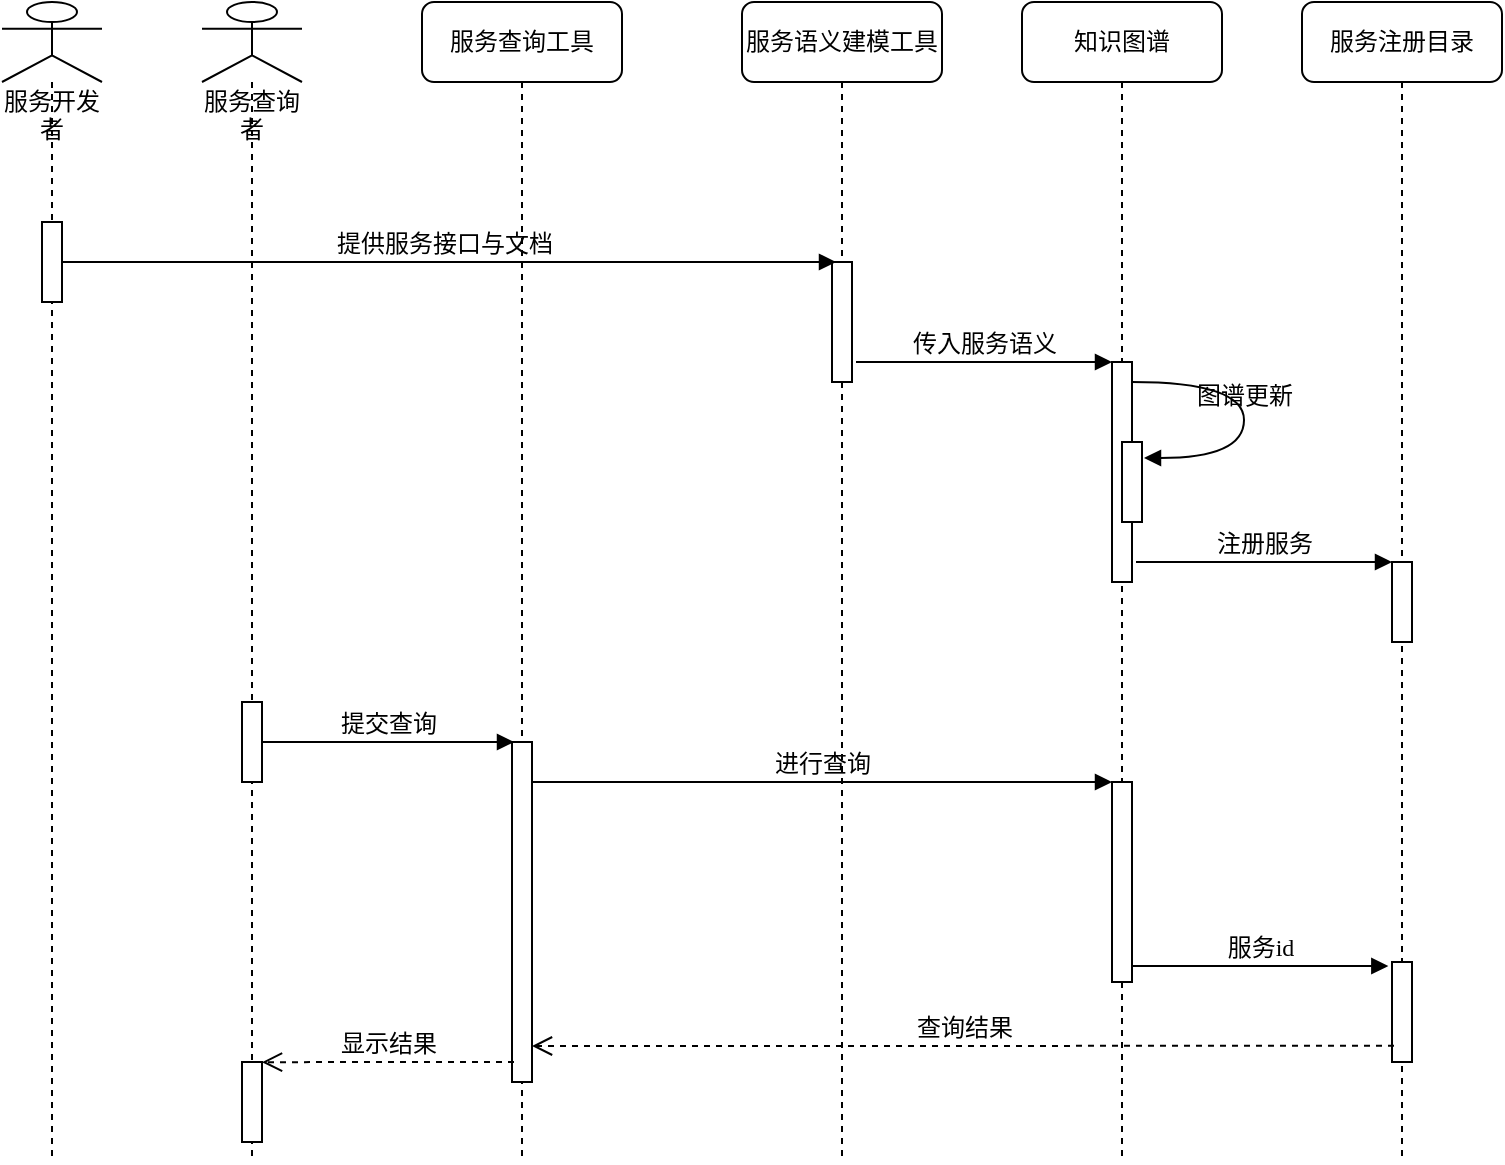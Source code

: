 <mxfile version="14.4.2" type="github">
  <diagram name="Page-1" id="13e1069c-82ec-6db2-03f1-153e76fe0fe0">
    <mxGraphModel dx="820" dy="722" grid="1" gridSize="10" guides="1" tooltips="1" connect="1" arrows="1" fold="1" page="1" pageScale="1" pageWidth="1100" pageHeight="850" background="#ffffff" math="0" shadow="0">
      <root>
        <mxCell id="0" />
        <mxCell id="1" parent="0" />
        <mxCell id="7baba1c4bc27f4b0-3" value="服务语义建模工具" style="shape=umlLifeline;perimeter=lifelinePerimeter;whiteSpace=wrap;html=1;container=1;collapsible=0;recursiveResize=0;outlineConnect=0;rounded=1;shadow=0;comic=0;labelBackgroundColor=none;strokeWidth=1;fontFamily=Verdana;fontSize=12;align=center;" parent="1" vertex="1">
          <mxGeometry x="550" y="70" width="100" height="580" as="geometry" />
        </mxCell>
        <mxCell id="7baba1c4bc27f4b0-13" value="" style="html=1;points=[];perimeter=orthogonalPerimeter;rounded=0;shadow=0;comic=0;labelBackgroundColor=none;strokeWidth=1;fontFamily=Verdana;fontSize=12;align=center;" parent="7baba1c4bc27f4b0-3" vertex="1">
          <mxGeometry x="45" y="130" width="10" height="60" as="geometry" />
        </mxCell>
        <mxCell id="7baba1c4bc27f4b0-4" value="知识图谱" style="shape=umlLifeline;perimeter=lifelinePerimeter;whiteSpace=wrap;html=1;container=1;collapsible=0;recursiveResize=0;outlineConnect=0;rounded=1;shadow=0;comic=0;labelBackgroundColor=none;strokeWidth=1;fontFamily=Verdana;fontSize=12;align=center;" parent="1" vertex="1">
          <mxGeometry x="690" y="70" width="100" height="580" as="geometry" />
        </mxCell>
        <mxCell id="7baba1c4bc27f4b0-5" value="服务注册目录" style="shape=umlLifeline;perimeter=lifelinePerimeter;whiteSpace=wrap;html=1;container=1;collapsible=0;recursiveResize=0;outlineConnect=0;rounded=1;shadow=0;comic=0;labelBackgroundColor=none;strokeWidth=1;fontFamily=Verdana;fontSize=12;align=center;" parent="1" vertex="1">
          <mxGeometry x="830" y="70" width="100" height="580" as="geometry" />
        </mxCell>
        <mxCell id="X9s90ry4ijhG2Jb6a_zV-3" value="" style="html=1;points=[];perimeter=orthogonalPerimeter;rounded=0;shadow=0;comic=0;labelBackgroundColor=none;strokeWidth=1;fontFamily=Verdana;fontSize=12;align=center;" parent="7baba1c4bc27f4b0-5" vertex="1">
          <mxGeometry x="45" y="480" width="10" height="50" as="geometry" />
        </mxCell>
        <mxCell id="7baba1c4bc27f4b0-19" value="" style="html=1;points=[];perimeter=orthogonalPerimeter;rounded=0;shadow=0;comic=0;labelBackgroundColor=none;strokeWidth=1;fontFamily=Verdana;fontSize=12;align=center;" parent="7baba1c4bc27f4b0-5" vertex="1">
          <mxGeometry x="45" y="280" width="10" height="40" as="geometry" />
        </mxCell>
        <mxCell id="7baba1c4bc27f4b0-8" value="服务查询工具" style="shape=umlLifeline;perimeter=lifelinePerimeter;whiteSpace=wrap;html=1;container=1;collapsible=0;recursiveResize=0;outlineConnect=0;rounded=1;shadow=0;comic=0;labelBackgroundColor=none;strokeWidth=1;fontFamily=Verdana;fontSize=12;align=center;" parent="1" vertex="1">
          <mxGeometry x="390" y="70" width="100" height="580" as="geometry" />
        </mxCell>
        <mxCell id="7baba1c4bc27f4b0-9" value="" style="html=1;points=[];perimeter=orthogonalPerimeter;rounded=0;shadow=0;comic=0;labelBackgroundColor=none;strokeWidth=1;fontFamily=Verdana;fontSize=12;align=center;" parent="7baba1c4bc27f4b0-8" vertex="1">
          <mxGeometry x="45" y="370" width="10" height="170" as="geometry" />
        </mxCell>
        <mxCell id="7baba1c4bc27f4b0-16" value="" style="html=1;points=[];perimeter=orthogonalPerimeter;rounded=0;shadow=0;comic=0;labelBackgroundColor=none;strokeWidth=1;fontFamily=Verdana;fontSize=12;align=center;" parent="1" vertex="1">
          <mxGeometry x="735" y="250" width="10" height="110" as="geometry" />
        </mxCell>
        <mxCell id="7baba1c4bc27f4b0-17" value="传入服务语义" style="html=1;verticalAlign=bottom;endArrow=block;labelBackgroundColor=none;fontFamily=Verdana;fontSize=12;edgeStyle=elbowEdgeStyle;elbow=vertical;" parent="1" target="7baba1c4bc27f4b0-16" edge="1">
          <mxGeometry relative="1" as="geometry">
            <mxPoint x="607" y="250" as="sourcePoint" />
            <Array as="points">
              <mxPoint x="670" y="250" />
            </Array>
          </mxGeometry>
        </mxCell>
        <mxCell id="7baba1c4bc27f4b0-20" value="注册服务" style="html=1;verticalAlign=bottom;endArrow=block;entryX=0;entryY=0;labelBackgroundColor=none;fontFamily=Verdana;fontSize=12;edgeStyle=elbowEdgeStyle;elbow=vertical;" parent="1" target="7baba1c4bc27f4b0-19" edge="1">
          <mxGeometry relative="1" as="geometry">
            <mxPoint x="747" y="350" as="sourcePoint" />
            <Array as="points">
              <mxPoint x="810" y="350" />
            </Array>
          </mxGeometry>
        </mxCell>
        <mxCell id="7baba1c4bc27f4b0-22" value="" style="html=1;points=[];perimeter=orthogonalPerimeter;rounded=0;shadow=0;comic=0;labelBackgroundColor=none;strokeWidth=1;fontFamily=Verdana;fontSize=12;align=center;" parent="1" vertex="1">
          <mxGeometry x="735" y="460" width="10" height="100" as="geometry" />
        </mxCell>
        <mxCell id="7baba1c4bc27f4b0-23" value="进行查询" style="html=1;verticalAlign=bottom;endArrow=block;labelBackgroundColor=none;fontFamily=Verdana;fontSize=12;" parent="1" source="7baba1c4bc27f4b0-9" target="7baba1c4bc27f4b0-22" edge="1">
          <mxGeometry relative="1" as="geometry">
            <mxPoint x="660" y="410" as="sourcePoint" />
            <mxPoint x="730" y="457" as="targetPoint" />
            <Array as="points">
              <mxPoint x="530" y="460" />
            </Array>
          </mxGeometry>
        </mxCell>
        <mxCell id="7baba1c4bc27f4b0-29" value="服务id" style="html=1;verticalAlign=bottom;endArrow=block;labelBackgroundColor=none;fontFamily=Verdana;fontSize=12;edgeStyle=elbowEdgeStyle;elbow=vertical;entryX=-0.183;entryY=0.043;entryDx=0;entryDy=0;entryPerimeter=0;" parent="1" target="X9s90ry4ijhG2Jb6a_zV-3" edge="1">
          <mxGeometry relative="1" as="geometry">
            <mxPoint x="745" y="552" as="sourcePoint" />
            <mxPoint x="870" y="552" as="targetPoint" />
            <Array as="points" />
          </mxGeometry>
        </mxCell>
        <mxCell id="7baba1c4bc27f4b0-30" value="查询结果" style="html=1;verticalAlign=bottom;endArrow=open;dashed=1;endSize=8;labelBackgroundColor=none;fontFamily=Verdana;fontSize=12;edgeStyle=elbowEdgeStyle;elbow=vertical;exitX=0.1;exitY=0.838;exitDx=0;exitDy=0;exitPerimeter=0;" parent="1" source="X9s90ry4ijhG2Jb6a_zV-3" target="7baba1c4bc27f4b0-9" edge="1">
          <mxGeometry relative="1" as="geometry">
            <mxPoint x="950" y="616" as="targetPoint" />
            <Array as="points" />
            <mxPoint x="870" y="590" as="sourcePoint" />
          </mxGeometry>
        </mxCell>
        <mxCell id="7baba1c4bc27f4b0-14" value="提供服务接口与文档" style="html=1;verticalAlign=bottom;endArrow=block;labelBackgroundColor=none;fontFamily=Verdana;fontSize=12;edgeStyle=elbowEdgeStyle;elbow=vertical;" parent="1" edge="1">
          <mxGeometry relative="1" as="geometry">
            <mxPoint x="205" y="200" as="sourcePoint" />
            <mxPoint x="597" y="200" as="targetPoint" />
            <Array as="points">
              <mxPoint x="520" y="200" />
            </Array>
          </mxGeometry>
        </mxCell>
        <mxCell id="7baba1c4bc27f4b0-34" value="" style="html=1;points=[];perimeter=orthogonalPerimeter;rounded=0;shadow=0;comic=0;labelBackgroundColor=none;strokeWidth=1;fontFamily=Verdana;fontSize=12;align=center;" parent="1" vertex="1">
          <mxGeometry x="740" y="290" width="10" height="40" as="geometry" />
        </mxCell>
        <mxCell id="7baba1c4bc27f4b0-35" value="图谱更新" style="html=1;verticalAlign=bottom;endArrow=block;labelBackgroundColor=none;fontFamily=Verdana;fontSize=12;elbow=vertical;edgeStyle=orthogonalEdgeStyle;curved=1;" parent="1" edge="1">
          <mxGeometry relative="1" as="geometry">
            <mxPoint x="745" y="260" as="sourcePoint" />
            <mxPoint x="751" y="298" as="targetPoint" />
            <Array as="points">
              <mxPoint x="745" y="260" />
              <mxPoint x="801" y="260" />
              <mxPoint x="801" y="298" />
            </Array>
          </mxGeometry>
        </mxCell>
        <mxCell id="g4DKY1imGI71DWuh5WjX-3" value="服务开发者" style="shape=umlLifeline;participant=umlActor;perimeter=lifelinePerimeter;whiteSpace=wrap;html=1;container=1;collapsible=0;recursiveResize=0;verticalAlign=top;spacingTop=36;outlineConnect=0;size=40;direction=east;" vertex="1" parent="1">
          <mxGeometry x="180" y="70" width="50" height="580" as="geometry" />
        </mxCell>
        <mxCell id="g4DKY1imGI71DWuh5WjX-5" value="" style="html=1;points=[];perimeter=orthogonalPerimeter;" vertex="1" parent="g4DKY1imGI71DWuh5WjX-3">
          <mxGeometry x="20" y="110" width="10" height="40" as="geometry" />
        </mxCell>
        <mxCell id="g4DKY1imGI71DWuh5WjX-4" value="服务查询者" style="shape=umlLifeline;participant=umlActor;perimeter=lifelinePerimeter;whiteSpace=wrap;html=1;container=1;collapsible=0;recursiveResize=0;verticalAlign=top;spacingTop=36;outlineConnect=0;size=40;direction=east;" vertex="1" parent="1">
          <mxGeometry x="280" y="70" width="50" height="580" as="geometry" />
        </mxCell>
        <mxCell id="g4DKY1imGI71DWuh5WjX-6" value="" style="html=1;points=[];perimeter=orthogonalPerimeter;" vertex="1" parent="g4DKY1imGI71DWuh5WjX-4">
          <mxGeometry x="20" y="350" width="10" height="40" as="geometry" />
        </mxCell>
        <mxCell id="g4DKY1imGI71DWuh5WjX-8" value="" style="html=1;points=[];perimeter=orthogonalPerimeter;" vertex="1" parent="g4DKY1imGI71DWuh5WjX-4">
          <mxGeometry x="20" y="530" width="10" height="40" as="geometry" />
        </mxCell>
        <mxCell id="g4DKY1imGI71DWuh5WjX-7" value="提交查询" style="html=1;verticalAlign=bottom;endArrow=block;labelBackgroundColor=none;fontFamily=Verdana;fontSize=12;" edge="1" parent="1">
          <mxGeometry relative="1" as="geometry">
            <mxPoint x="310" y="440.0" as="sourcePoint" />
            <mxPoint x="436" y="440" as="targetPoint" />
          </mxGeometry>
        </mxCell>
        <mxCell id="g4DKY1imGI71DWuh5WjX-9" value="显示结果" style="html=1;verticalAlign=bottom;endArrow=open;dashed=1;endSize=8;labelBackgroundColor=none;fontFamily=Verdana;fontSize=12;edgeStyle=elbowEdgeStyle;elbow=horizontal;" edge="1" parent="1">
          <mxGeometry relative="1" as="geometry">
            <mxPoint x="310" y="600.1" as="targetPoint" />
            <Array as="points" />
            <mxPoint x="436" y="600" as="sourcePoint" />
          </mxGeometry>
        </mxCell>
      </root>
    </mxGraphModel>
  </diagram>
</mxfile>
